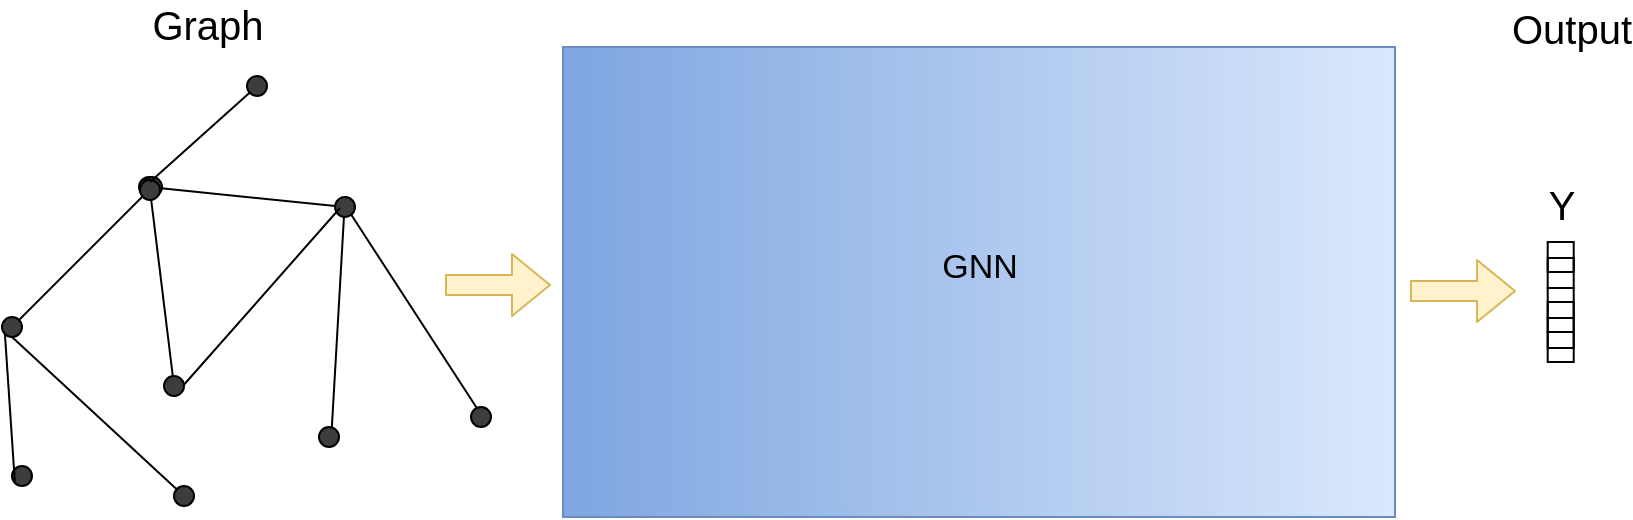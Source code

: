 <mxfile version="12.1.0" type="device" pages="1"><diagram id="8lHQUhFDbBRp9TCkwuyt" name="Page-1"><mxGraphModel dx="1343" dy="867" grid="0" gridSize="10" guides="1" tooltips="1" connect="1" arrows="1" fold="1" page="1" pageScale="1" pageWidth="827" pageHeight="1169" math="0" shadow="0"><root><mxCell id="0"/><mxCell id="1" parent="0"/><mxCell id="zCRC9m-AMN63lqZrzwzx-8" value="" style="rounded=0;whiteSpace=wrap;html=1;rotation=90;gradientColor=#7ea6e0;fillColor=#dae8fc;strokeColor=#6c8ebf;" parent="1" vertex="1"><mxGeometry x="392" y="17" width="235" height="416" as="geometry"/></mxCell><mxCell id="vm_T1OY_7fvdWbtn7zSx-17" value="" style="group;rotation=51;" parent="1" vertex="1" connectable="0"><mxGeometry x="103.5" y="142.5" width="106.5" height="194.5" as="geometry"/></mxCell><mxCell id="vm_T1OY_7fvdWbtn7zSx-18" value="" style="endArrow=none;html=1;" parent="vm_T1OY_7fvdWbtn7zSx-17" edge="1"><mxGeometry width="50" height="50" relative="1" as="geometry"><mxPoint x="-9" y="35" as="sourcePoint"/><mxPoint x="89" y="45" as="targetPoint"/></mxGeometry></mxCell><mxCell id="vm_T1OY_7fvdWbtn7zSx-19" value="" style="ellipse;whiteSpace=wrap;html=1;aspect=fixed;fillColor=#3D3D3D;rotation=51;" parent="vm_T1OY_7fvdWbtn7zSx-17" vertex="1"><mxGeometry x="-14" y="30" width="10" height="10" as="geometry"/></mxCell><mxCell id="vm_T1OY_7fvdWbtn7zSx-20" value="" style="ellipse;whiteSpace=wrap;html=1;aspect=fixed;fillColor=#3D3D3D;rotation=51;" parent="vm_T1OY_7fvdWbtn7zSx-17" vertex="1"><mxGeometry x="84" y="40" width="10" height="10" as="geometry"/></mxCell><mxCell id="vm_T1OY_7fvdWbtn7zSx-16" value="" style="group" parent="vm_T1OY_7fvdWbtn7zSx-17" vertex="1" connectable="0"><mxGeometry x="-82.5" y="30" width="189" height="164.5" as="geometry"/></mxCell><mxCell id="vm_T1OY_7fvdWbtn7zSx-1" value="" style="endArrow=none;html=1;" parent="vm_T1OY_7fvdWbtn7zSx-16" edge="1"><mxGeometry width="50" height="50" relative="1" as="geometry"><mxPoint x="5" y="75" as="sourcePoint"/><mxPoint x="75" y="5" as="targetPoint"/></mxGeometry></mxCell><mxCell id="vm_T1OY_7fvdWbtn7zSx-2" value="" style="ellipse;whiteSpace=wrap;html=1;aspect=fixed;fillColor=#3D3D3D;" parent="vm_T1OY_7fvdWbtn7zSx-16" vertex="1"><mxGeometry y="70" width="10" height="10" as="geometry"/></mxCell><mxCell id="vm_T1OY_7fvdWbtn7zSx-3" value="" style="ellipse;whiteSpace=wrap;html=1;aspect=fixed;fillColor=#3D3D3D;" parent="vm_T1OY_7fvdWbtn7zSx-16" vertex="1"><mxGeometry x="70" width="10" height="10" as="geometry"/></mxCell><mxCell id="vm_T1OY_7fvdWbtn7zSx-22" value="" style="group;rotation=166;" parent="vm_T1OY_7fvdWbtn7zSx-16" vertex="1" connectable="0"><mxGeometry x="40" y="15.5" width="149" height="119.5" as="geometry"/></mxCell><mxCell id="vm_T1OY_7fvdWbtn7zSx-23" value="" style="endArrow=none;html=1;" parent="vm_T1OY_7fvdWbtn7zSx-22" edge="1"><mxGeometry width="50" height="50" relative="1" as="geometry"><mxPoint x="34" y="-9" as="sourcePoint"/><mxPoint x="46" y="89" as="targetPoint"/></mxGeometry></mxCell><mxCell id="vm_T1OY_7fvdWbtn7zSx-24" value="" style="ellipse;whiteSpace=wrap;html=1;aspect=fixed;fillColor=#3D3D3D;rotation=128;" parent="vm_T1OY_7fvdWbtn7zSx-22" vertex="1"><mxGeometry x="29" y="-14" width="10" height="10" as="geometry"/></mxCell><mxCell id="vm_T1OY_7fvdWbtn7zSx-25" value="" style="ellipse;whiteSpace=wrap;html=1;aspect=fixed;fillColor=#3D3D3D;rotation=128;" parent="vm_T1OY_7fvdWbtn7zSx-22" vertex="1"><mxGeometry x="41" y="84" width="10" height="10" as="geometry"/></mxCell><mxCell id="vm_T1OY_7fvdWbtn7zSx-35" value="" style="endArrow=none;html=1;entryX=1;entryY=1;entryDx=0;entryDy=0;exitX=1;exitY=1;exitDx=0;exitDy=0;" parent="vm_T1OY_7fvdWbtn7zSx-22" source="vm_T1OY_7fvdWbtn7zSx-20" edge="1"><mxGeometry width="50" height="50" relative="1" as="geometry"><mxPoint x="132" y="24.5" as="sourcePoint"/><mxPoint x="124.849" y="111.012" as="targetPoint"/></mxGeometry></mxCell><mxCell id="vm_T1OY_7fvdWbtn7zSx-54" value="" style="endArrow=none;html=1;exitX=0;exitY=0;exitDx=0;exitDy=0;" parent="vm_T1OY_7fvdWbtn7zSx-22" source="vm_T1OY_7fvdWbtn7zSx-25" edge="1"><mxGeometry width="50" height="50" relative="1" as="geometry"><mxPoint x="79" y="50" as="sourcePoint"/><mxPoint x="129" as="targetPoint"/></mxGeometry></mxCell><mxCell id="vm_T1OY_7fvdWbtn7zSx-65" value="" style="ellipse;whiteSpace=wrap;html=1;aspect=fixed;fillColor=#3D3D3D;" parent="vm_T1OY_7fvdWbtn7zSx-22" vertex="1"><mxGeometry x="118.5" y="109.5" width="10" height="10" as="geometry"/></mxCell><mxCell id="vm_T1OY_7fvdWbtn7zSx-57" value="" style="endArrow=none;html=1;exitX=0.5;exitY=1;exitDx=0;exitDy=0;" parent="vm_T1OY_7fvdWbtn7zSx-16" source="vm_T1OY_7fvdWbtn7zSx-62" edge="1"><mxGeometry width="50" height="50" relative="1" as="geometry"><mxPoint x="8" y="172.5" as="sourcePoint"/><mxPoint x="91" y="160.5" as="targetPoint"/></mxGeometry></mxCell><mxCell id="vm_T1OY_7fvdWbtn7zSx-62" value="" style="ellipse;whiteSpace=wrap;html=1;aspect=fixed;fillColor=#3D3D3D;" parent="vm_T1OY_7fvdWbtn7zSx-16" vertex="1"><mxGeometry x="86" y="154.5" width="10" height="10" as="geometry"/></mxCell><mxCell id="vm_T1OY_7fvdWbtn7zSx-63" value="" style="endArrow=none;html=1;exitX=0.5;exitY=1;exitDx=0;exitDy=0;" parent="vm_T1OY_7fvdWbtn7zSx-16" source="vm_T1OY_7fvdWbtn7zSx-2" target="vm_T1OY_7fvdWbtn7zSx-62" edge="1"><mxGeometry width="50" height="50" relative="1" as="geometry"><mxPoint x="156" y="267.5" as="sourcePoint"/><mxPoint x="242" y="348" as="targetPoint"/></mxGeometry></mxCell><mxCell id="vm_T1OY_7fvdWbtn7zSx-69" value="" style="ellipse;whiteSpace=wrap;html=1;aspect=fixed;fillColor=#3D3D3D;" parent="vm_T1OY_7fvdWbtn7zSx-16" vertex="1"><mxGeometry x="5" y="144.5" width="10" height="10" as="geometry"/></mxCell><mxCell id="vm_T1OY_7fvdWbtn7zSx-71" value="" style="endArrow=none;html=1;exitX=0;exitY=1;exitDx=0;exitDy=0;entryX=0;entryY=1;entryDx=0;entryDy=0;" parent="vm_T1OY_7fvdWbtn7zSx-16" source="vm_T1OY_7fvdWbtn7zSx-69" target="vm_T1OY_7fvdWbtn7zSx-2" edge="1"><mxGeometry width="50" height="50" relative="1" as="geometry"><mxPoint x="-26" y="124.5" as="sourcePoint"/><mxPoint x="24" y="74.5" as="targetPoint"/></mxGeometry></mxCell><mxCell id="vm_T1OY_7fvdWbtn7zSx-55" value="" style="endArrow=none;html=1;exitX=1;exitY=0.5;exitDx=0;exitDy=0;" parent="1" source="vm_T1OY_7fvdWbtn7zSx-20" edge="1"><mxGeometry width="50" height="50" relative="1" as="geometry"><mxPoint x="249" y="264" as="sourcePoint"/><mxPoint x="261" y="292" as="targetPoint"/></mxGeometry></mxCell><mxCell id="vm_T1OY_7fvdWbtn7zSx-56" value="" style="endArrow=none;html=1;" parent="1" source="vm_T1OY_7fvdWbtn7zSx-67" edge="1"><mxGeometry width="50" height="50" relative="1" as="geometry"><mxPoint x="95" y="175" as="sourcePoint"/><mxPoint x="145" y="125" as="targetPoint"/></mxGeometry></mxCell><mxCell id="vm_T1OY_7fvdWbtn7zSx-66" value="" style="ellipse;whiteSpace=wrap;html=1;aspect=fixed;fillColor=#3D3D3D;" parent="1" vertex="1"><mxGeometry x="255.5" y="287.5" width="10" height="10" as="geometry"/></mxCell><mxCell id="vm_T1OY_7fvdWbtn7zSx-67" value="" style="ellipse;whiteSpace=wrap;html=1;aspect=fixed;fillColor=#3D3D3D;" parent="1" vertex="1"><mxGeometry x="143.5" y="122" width="10" height="10" as="geometry"/></mxCell><mxCell id="vm_T1OY_7fvdWbtn7zSx-68" value="" style="endArrow=none;html=1;" parent="1" target="vm_T1OY_7fvdWbtn7zSx-67" edge="1"><mxGeometry width="50" height="50" relative="1" as="geometry"><mxPoint x="95" y="175" as="sourcePoint"/><mxPoint x="145" y="125" as="targetPoint"/></mxGeometry></mxCell><mxCell id="zCRC9m-AMN63lqZrzwzx-1" value="" style="shape=flexArrow;endArrow=classic;html=1;fillColor=#fff2cc;strokeColor=#d6b656;" parent="1" edge="1"><mxGeometry width="50" height="50" relative="1" as="geometry"><mxPoint x="242.5" y="226.5" as="sourcePoint"/><mxPoint x="295.5" y="226.5" as="targetPoint"/></mxGeometry></mxCell><mxCell id="zCRC9m-AMN63lqZrzwzx-4" value="" style="group;rotation=90;" parent="1" vertex="1" connectable="0"><mxGeometry x="769.857" y="228" width="60" height="13" as="geometry"/></mxCell><mxCell id="vm_T1OY_7fvdWbtn7zSx-109" value="" style="group;rotation=90;" parent="zCRC9m-AMN63lqZrzwzx-4" vertex="1" connectable="0"><mxGeometry width="60" height="13" as="geometry"/></mxCell><mxCell id="vm_T1OY_7fvdWbtn7zSx-99" value="" style="rounded=0;whiteSpace=wrap;html=1;fillColor=none;rotation=90;" parent="vm_T1OY_7fvdWbtn7zSx-109" vertex="1"><mxGeometry x="23" y="-22" width="15" height="13" as="geometry"/></mxCell><mxCell id="vm_T1OY_7fvdWbtn7zSx-104" value="" style="rounded=0;whiteSpace=wrap;html=1;fillColor=none;rotation=90;" parent="vm_T1OY_7fvdWbtn7zSx-109" vertex="1"><mxGeometry x="23" y="-14" width="15" height="13" as="geometry"/></mxCell><mxCell id="vm_T1OY_7fvdWbtn7zSx-105" value="" style="rounded=0;whiteSpace=wrap;html=1;fillColor=none;rotation=90;" parent="vm_T1OY_7fvdWbtn7zSx-109" vertex="1"><mxGeometry x="23" y="1" width="15" height="13" as="geometry"/></mxCell><mxCell id="vm_T1OY_7fvdWbtn7zSx-106" value="" style="rounded=0;whiteSpace=wrap;html=1;fillColor=none;rotation=90;" parent="vm_T1OY_7fvdWbtn7zSx-109" vertex="1"><mxGeometry x="23" y="8" width="15" height="13" as="geometry"/></mxCell><mxCell id="vm_T1OY_7fvdWbtn7zSx-107" value="" style="rounded=0;whiteSpace=wrap;html=1;fillColor=none;rotation=90;" parent="vm_T1OY_7fvdWbtn7zSx-109" vertex="1"><mxGeometry x="23" y="23" width="15" height="13" as="geometry"/></mxCell><mxCell id="vm_T1OY_7fvdWbtn7zSx-108" value="" style="rounded=0;whiteSpace=wrap;html=1;fillColor=none;rotation=90;" parent="vm_T1OY_7fvdWbtn7zSx-109" vertex="1"><mxGeometry x="23" y="16" width="15" height="13" as="geometry"/></mxCell><mxCell id="zCRC9m-AMN63lqZrzwzx-5" value="&lt;font style=&quot;font-size: 20px&quot;&gt;Graph&lt;/font&gt;" style="text;html=1;strokeColor=none;fillColor=none;align=center;verticalAlign=middle;whiteSpace=wrap;rounded=0;" parent="1" vertex="1"><mxGeometry x="103.5" y="86" width="40" height="20" as="geometry"/></mxCell><mxCell id="zCRC9m-AMN63lqZrzwzx-6" value="&lt;font style=&quot;font-size: 17px&quot;&gt;GNN&lt;/font&gt;" style="text;html=1;strokeColor=none;fillColor=none;align=center;verticalAlign=middle;whiteSpace=wrap;rounded=0;" parent="1" vertex="1"><mxGeometry x="489.5" y="208" width="40" height="20" as="geometry"/></mxCell><mxCell id="zCRC9m-AMN63lqZrzwzx-16" value="" style="shape=flexArrow;endArrow=classic;html=1;fillColor=#fff2cc;strokeColor=#d6b656;" parent="1" edge="1"><mxGeometry width="50" height="50" relative="1" as="geometry"><mxPoint x="725" y="229.5" as="sourcePoint"/><mxPoint x="778" y="229.5" as="targetPoint"/></mxGeometry></mxCell><mxCell id="zCRC9m-AMN63lqZrzwzx-17" value="&lt;font style=&quot;font-size: 20px&quot;&gt;Output&lt;/font&gt;" style="text;html=1;strokeColor=none;fillColor=none;align=center;verticalAlign=middle;whiteSpace=wrap;rounded=0;" parent="1" vertex="1"><mxGeometry x="785.5" y="88" width="40" height="20" as="geometry"/></mxCell><mxCell id="zCRC9m-AMN63lqZrzwzx-18" value="&lt;font style=&quot;font-size: 20px&quot;&gt;Y&lt;/font&gt;" style="text;html=1;strokeColor=none;fillColor=none;align=center;verticalAlign=middle;whiteSpace=wrap;rounded=0;" parent="1" vertex="1"><mxGeometry x="780.5" y="176" width="40" height="20" as="geometry"/></mxCell></root></mxGraphModel></diagram></mxfile>